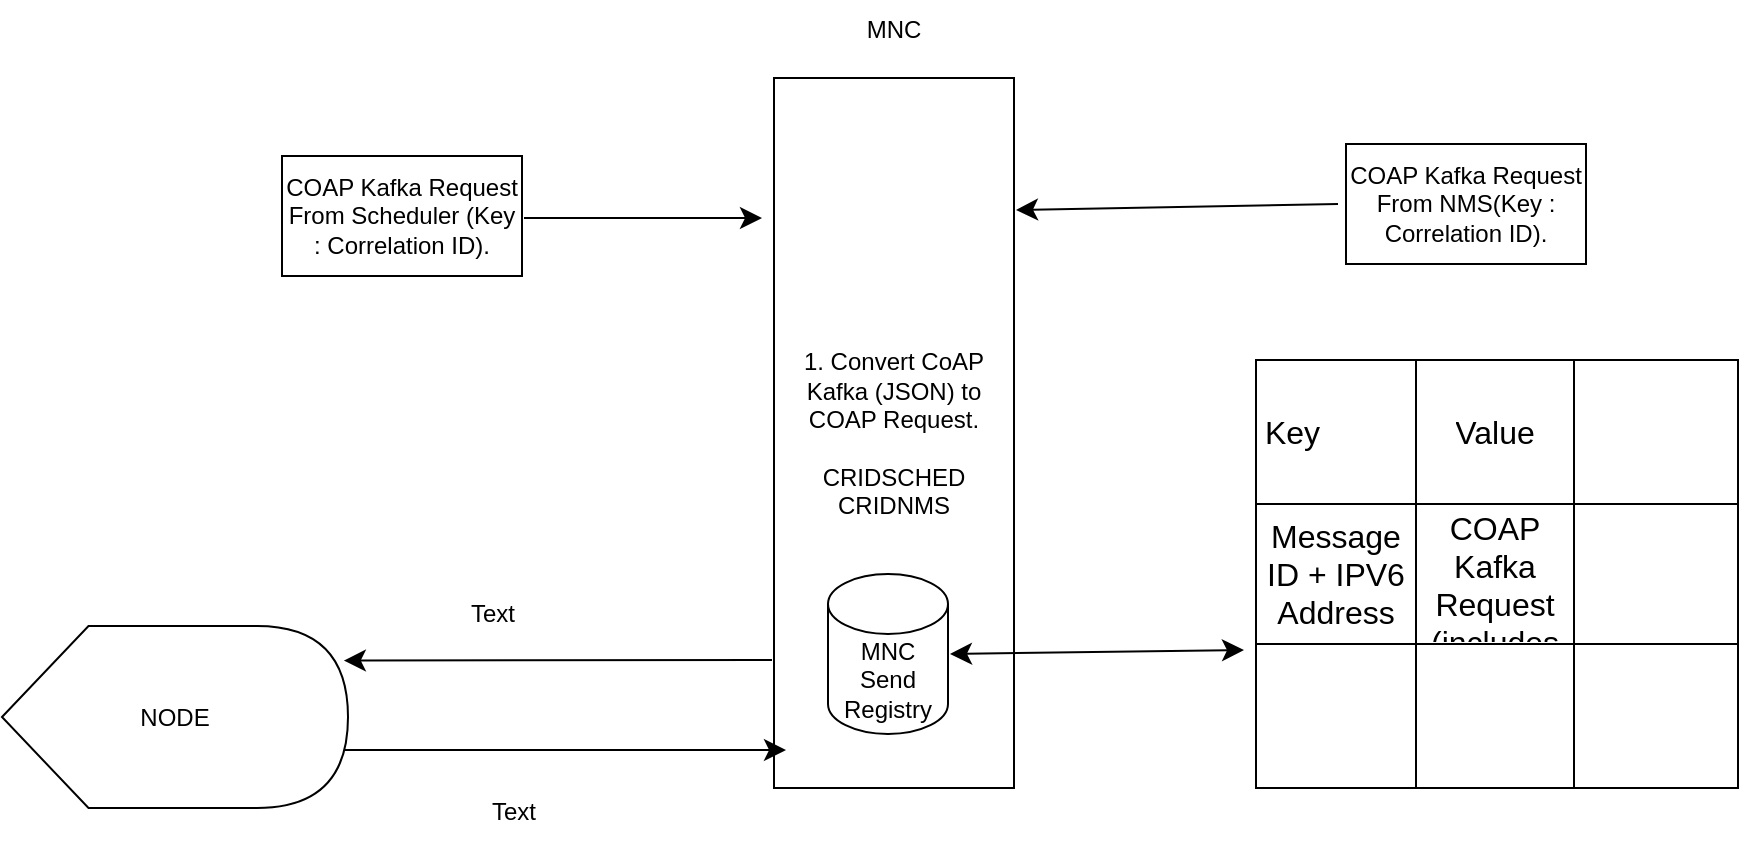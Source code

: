 <mxfile version="27.1.4">
  <diagram name="Page-1" id="Vj2Z5JJyAk5oJ0i5jmaD">
    <mxGraphModel dx="1425" dy="843" grid="0" gridSize="10" guides="1" tooltips="1" connect="1" arrows="1" fold="1" page="0" pageScale="1" pageWidth="850" pageHeight="1100" math="0" shadow="0">
      <root>
        <mxCell id="0" />
        <mxCell id="1" parent="0" />
        <mxCell id="CB2LPCBiZO9Efgwe6hKB-1" value="COAP Kafka Request From Scheduler (Key : Correlation ID)." style="rounded=0;whiteSpace=wrap;html=1;" vertex="1" parent="1">
          <mxGeometry x="-145" y="52" width="120" height="60" as="geometry" />
        </mxCell>
        <mxCell id="CB2LPCBiZO9Efgwe6hKB-2" value="" style="endArrow=classic;html=1;rounded=0;fontSize=12;startSize=8;endSize=8;curved=1;" edge="1" parent="1">
          <mxGeometry width="50" height="50" relative="1" as="geometry">
            <mxPoint x="-24" y="83" as="sourcePoint" />
            <mxPoint x="95" y="83" as="targetPoint" />
          </mxGeometry>
        </mxCell>
        <mxCell id="CB2LPCBiZO9Efgwe6hKB-3" value="&lt;div&gt;1. Convert CoAP Kafka (JSON) to COAP Request.&lt;/div&gt;&lt;div&gt;&lt;br&gt;&lt;/div&gt;&lt;div&gt;CRIDSCHED&lt;/div&gt;&lt;div&gt;CRIDNMS&lt;/div&gt;" style="rounded=0;whiteSpace=wrap;html=1;" vertex="1" parent="1">
          <mxGeometry x="101" y="13" width="120" height="355" as="geometry" />
        </mxCell>
        <mxCell id="CB2LPCBiZO9Efgwe6hKB-4" value="COAP Kafka Request From NMS(Key : Correlation ID)." style="rounded=0;whiteSpace=wrap;html=1;" vertex="1" parent="1">
          <mxGeometry x="387" y="46" width="120" height="60" as="geometry" />
        </mxCell>
        <mxCell id="CB2LPCBiZO9Efgwe6hKB-6" value="" style="endArrow=classic;html=1;rounded=0;fontSize=12;startSize=8;endSize=8;curved=1;" edge="1" parent="1">
          <mxGeometry width="50" height="50" relative="1" as="geometry">
            <mxPoint x="383" y="76" as="sourcePoint" />
            <mxPoint x="222" y="79" as="targetPoint" />
          </mxGeometry>
        </mxCell>
        <mxCell id="CB2LPCBiZO9Efgwe6hKB-8" value="MNC" style="text;html=1;align=center;verticalAlign=middle;whiteSpace=wrap;rounded=0;" vertex="1" parent="1">
          <mxGeometry x="131" y="-26" width="60" height="30" as="geometry" />
        </mxCell>
        <mxCell id="CB2LPCBiZO9Efgwe6hKB-9" value="MNC Send Registry" style="shape=cylinder3;whiteSpace=wrap;html=1;boundedLbl=1;backgroundOutline=1;size=15;" vertex="1" parent="1">
          <mxGeometry x="128" y="261" width="60" height="80" as="geometry" />
        </mxCell>
        <mxCell id="CB2LPCBiZO9Efgwe6hKB-10" value="" style="shape=table;startSize=0;container=1;collapsible=0;childLayout=tableLayout;fontSize=16;" vertex="1" parent="1">
          <mxGeometry x="342" y="154" width="241" height="214" as="geometry" />
        </mxCell>
        <mxCell id="CB2LPCBiZO9Efgwe6hKB-11" value="" style="shape=tableRow;horizontal=0;startSize=0;swimlaneHead=0;swimlaneBody=0;strokeColor=inherit;top=0;left=0;bottom=0;right=0;collapsible=0;dropTarget=0;fillColor=none;points=[[0,0.5],[1,0.5]];portConstraint=eastwest;fontSize=16;" vertex="1" parent="CB2LPCBiZO9Efgwe6hKB-10">
          <mxGeometry width="241" height="72" as="geometry" />
        </mxCell>
        <mxCell id="CB2LPCBiZO9Efgwe6hKB-12" value="Key&lt;span style=&quot;white-space: pre;&quot;&gt;&#x9;&lt;span style=&quot;white-space: pre;&quot;&gt;&#x9;&lt;/span&gt;&lt;/span&gt;" style="shape=partialRectangle;html=1;whiteSpace=wrap;connectable=0;strokeColor=inherit;overflow=hidden;fillColor=none;top=0;left=0;bottom=0;right=0;pointerEvents=1;fontSize=16;" vertex="1" parent="CB2LPCBiZO9Efgwe6hKB-11">
          <mxGeometry width="80" height="72" as="geometry">
            <mxRectangle width="80" height="72" as="alternateBounds" />
          </mxGeometry>
        </mxCell>
        <mxCell id="CB2LPCBiZO9Efgwe6hKB-13" value="Value" style="shape=partialRectangle;html=1;whiteSpace=wrap;connectable=0;strokeColor=inherit;overflow=hidden;fillColor=none;top=0;left=0;bottom=0;right=0;pointerEvents=1;fontSize=16;" vertex="1" parent="CB2LPCBiZO9Efgwe6hKB-11">
          <mxGeometry x="80" width="79" height="72" as="geometry">
            <mxRectangle width="79" height="72" as="alternateBounds" />
          </mxGeometry>
        </mxCell>
        <mxCell id="CB2LPCBiZO9Efgwe6hKB-14" value="" style="shape=partialRectangle;html=1;whiteSpace=wrap;connectable=0;strokeColor=inherit;overflow=hidden;fillColor=none;top=0;left=0;bottom=0;right=0;pointerEvents=1;fontSize=16;" vertex="1" parent="CB2LPCBiZO9Efgwe6hKB-11">
          <mxGeometry x="159" width="82" height="72" as="geometry">
            <mxRectangle width="82" height="72" as="alternateBounds" />
          </mxGeometry>
        </mxCell>
        <mxCell id="CB2LPCBiZO9Efgwe6hKB-15" value="" style="shape=tableRow;horizontal=0;startSize=0;swimlaneHead=0;swimlaneBody=0;strokeColor=inherit;top=0;left=0;bottom=0;right=0;collapsible=0;dropTarget=0;fillColor=none;points=[[0,0.5],[1,0.5]];portConstraint=eastwest;fontSize=16;" vertex="1" parent="CB2LPCBiZO9Efgwe6hKB-10">
          <mxGeometry y="72" width="241" height="70" as="geometry" />
        </mxCell>
        <mxCell id="CB2LPCBiZO9Efgwe6hKB-16" value="Message ID + IPV6 Address" style="shape=partialRectangle;html=1;whiteSpace=wrap;connectable=0;strokeColor=inherit;overflow=hidden;fillColor=none;top=0;left=0;bottom=0;right=0;pointerEvents=1;fontSize=16;" vertex="1" parent="CB2LPCBiZO9Efgwe6hKB-15">
          <mxGeometry width="80" height="70" as="geometry">
            <mxRectangle width="80" height="70" as="alternateBounds" />
          </mxGeometry>
        </mxCell>
        <mxCell id="CB2LPCBiZO9Efgwe6hKB-17" value="COAP Kafka Request (includes CRID)" style="shape=partialRectangle;html=1;whiteSpace=wrap;connectable=0;strokeColor=inherit;overflow=hidden;fillColor=none;top=0;left=0;bottom=0;right=0;pointerEvents=1;fontSize=16;" vertex="1" parent="CB2LPCBiZO9Efgwe6hKB-15">
          <mxGeometry x="80" width="79" height="70" as="geometry">
            <mxRectangle width="79" height="70" as="alternateBounds" />
          </mxGeometry>
        </mxCell>
        <mxCell id="CB2LPCBiZO9Efgwe6hKB-18" value="" style="shape=partialRectangle;html=1;whiteSpace=wrap;connectable=0;strokeColor=inherit;overflow=hidden;fillColor=none;top=0;left=0;bottom=0;right=0;pointerEvents=1;fontSize=16;" vertex="1" parent="CB2LPCBiZO9Efgwe6hKB-15">
          <mxGeometry x="159" width="82" height="70" as="geometry">
            <mxRectangle width="82" height="70" as="alternateBounds" />
          </mxGeometry>
        </mxCell>
        <mxCell id="CB2LPCBiZO9Efgwe6hKB-19" value="" style="shape=tableRow;horizontal=0;startSize=0;swimlaneHead=0;swimlaneBody=0;strokeColor=inherit;top=0;left=0;bottom=0;right=0;collapsible=0;dropTarget=0;fillColor=none;points=[[0,0.5],[1,0.5]];portConstraint=eastwest;fontSize=16;" vertex="1" parent="CB2LPCBiZO9Efgwe6hKB-10">
          <mxGeometry y="142" width="241" height="72" as="geometry" />
        </mxCell>
        <mxCell id="CB2LPCBiZO9Efgwe6hKB-20" value="" style="shape=partialRectangle;html=1;whiteSpace=wrap;connectable=0;strokeColor=inherit;overflow=hidden;fillColor=none;top=0;left=0;bottom=0;right=0;pointerEvents=1;fontSize=16;" vertex="1" parent="CB2LPCBiZO9Efgwe6hKB-19">
          <mxGeometry width="80" height="72" as="geometry">
            <mxRectangle width="80" height="72" as="alternateBounds" />
          </mxGeometry>
        </mxCell>
        <mxCell id="CB2LPCBiZO9Efgwe6hKB-21" value="" style="shape=partialRectangle;html=1;whiteSpace=wrap;connectable=0;strokeColor=inherit;overflow=hidden;fillColor=none;top=0;left=0;bottom=0;right=0;pointerEvents=1;fontSize=16;" vertex="1" parent="CB2LPCBiZO9Efgwe6hKB-19">
          <mxGeometry x="80" width="79" height="72" as="geometry">
            <mxRectangle width="79" height="72" as="alternateBounds" />
          </mxGeometry>
        </mxCell>
        <mxCell id="CB2LPCBiZO9Efgwe6hKB-22" value="" style="shape=partialRectangle;html=1;whiteSpace=wrap;connectable=0;strokeColor=inherit;overflow=hidden;fillColor=none;top=0;left=0;bottom=0;right=0;pointerEvents=1;fontSize=16;" vertex="1" parent="CB2LPCBiZO9Efgwe6hKB-19">
          <mxGeometry x="159" width="82" height="72" as="geometry">
            <mxRectangle width="82" height="72" as="alternateBounds" />
          </mxGeometry>
        </mxCell>
        <mxCell id="CB2LPCBiZO9Efgwe6hKB-23" value="" style="endArrow=classic;startArrow=classic;html=1;rounded=0;fontSize=12;startSize=8;endSize=8;curved=1;" edge="1" parent="1">
          <mxGeometry width="50" height="50" relative="1" as="geometry">
            <mxPoint x="189" y="301" as="sourcePoint" />
            <mxPoint x="336" y="299" as="targetPoint" />
          </mxGeometry>
        </mxCell>
        <mxCell id="CB2LPCBiZO9Efgwe6hKB-25" value="NODE" style="shape=display;whiteSpace=wrap;html=1;" vertex="1" parent="1">
          <mxGeometry x="-285" y="287" width="173" height="91" as="geometry" />
        </mxCell>
        <mxCell id="CB2LPCBiZO9Efgwe6hKB-28" value="" style="endArrow=classic;html=1;rounded=0;fontSize=12;startSize=8;endSize=8;curved=1;" edge="1" parent="1">
          <mxGeometry width="50" height="50" relative="1" as="geometry">
            <mxPoint x="-114" y="349" as="sourcePoint" />
            <mxPoint x="107" y="349" as="targetPoint" />
          </mxGeometry>
        </mxCell>
        <mxCell id="CB2LPCBiZO9Efgwe6hKB-31" value="Text" style="edgeLabel;html=1;align=center;verticalAlign=middle;resizable=0;points=[];fontSize=12;" vertex="1" connectable="0" parent="CB2LPCBiZO9Efgwe6hKB-28">
          <mxGeometry x="0.396" y="-3" relative="1" as="geometry">
            <mxPoint x="-81" y="-71" as="offset" />
          </mxGeometry>
        </mxCell>
        <mxCell id="CB2LPCBiZO9Efgwe6hKB-29" value="" style="endArrow=classic;html=1;rounded=0;fontSize=12;startSize=8;endSize=8;curved=1;entryX=0.988;entryY=0.19;entryDx=0;entryDy=0;entryPerimeter=0;" edge="1" parent="1" target="CB2LPCBiZO9Efgwe6hKB-25">
          <mxGeometry width="50" height="50" relative="1" as="geometry">
            <mxPoint x="100" y="304" as="sourcePoint" />
            <mxPoint x="-121" y="300" as="targetPoint" />
          </mxGeometry>
        </mxCell>
        <mxCell id="CB2LPCBiZO9Efgwe6hKB-30" value="Text" style="text;html=1;align=center;verticalAlign=middle;whiteSpace=wrap;rounded=0;" vertex="1" parent="1">
          <mxGeometry x="-59" y="365" width="60" height="30" as="geometry" />
        </mxCell>
      </root>
    </mxGraphModel>
  </diagram>
</mxfile>
